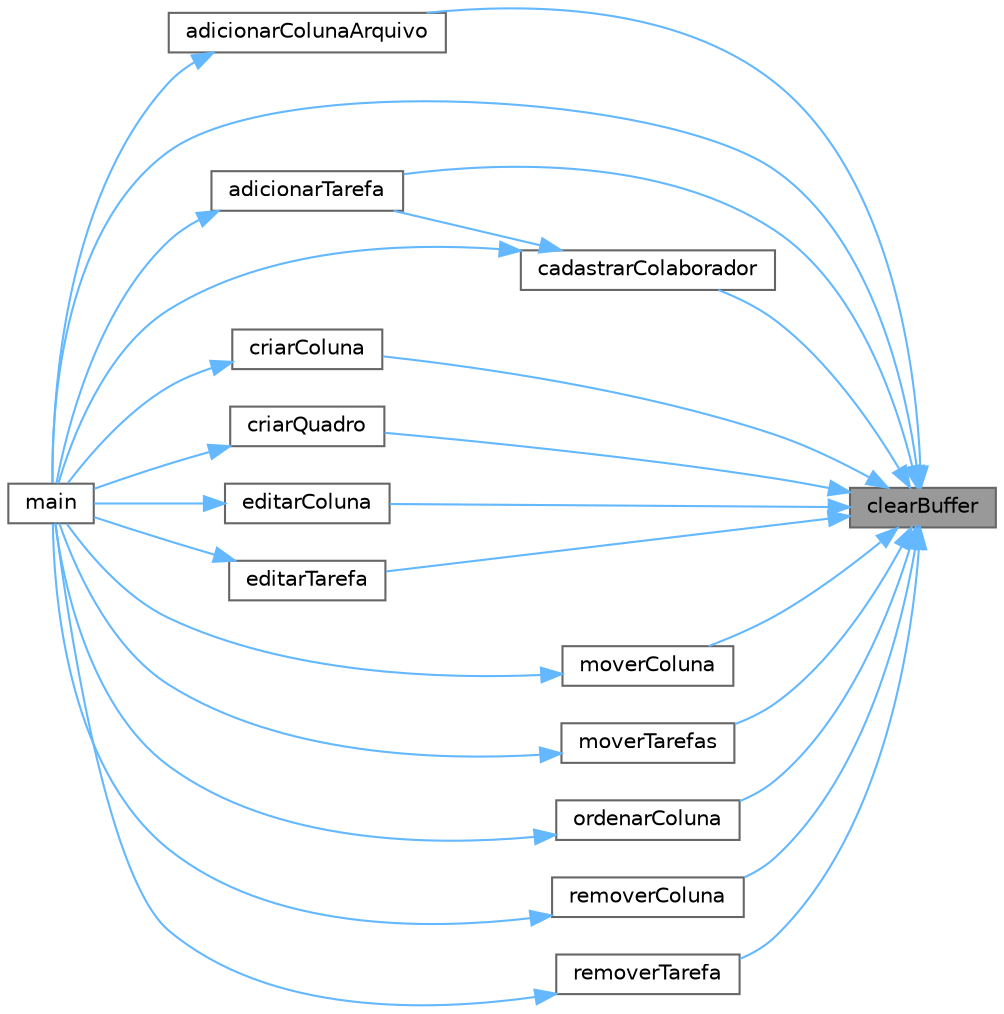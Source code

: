 digraph "clearBuffer"
{
 // INTERACTIVE_SVG=YES
 // LATEX_PDF_SIZE
  bgcolor="transparent";
  edge [fontname=Helvetica,fontsize=10,labelfontname=Helvetica,labelfontsize=10];
  node [fontname=Helvetica,fontsize=10,shape=box,height=0.2,width=0.4];
  rankdir="RL";
  Node1 [id="Node000001",label="clearBuffer",height=0.2,width=0.4,color="gray40", fillcolor="grey60", style="filled", fontcolor="black",tooltip="Limpa o buffer do console."];
  Node1 -> Node2 [id="edge1_Node000001_Node000002",dir="back",color="steelblue1",style="solid",tooltip=" "];
  Node2 [id="Node000002",label="adicionarColunaArquivo",height=0.2,width=0.4,color="grey40", fillcolor="white", style="filled",URL="$df/d0a/main_8cpp.html#adeb70abb0e6d3cf5e724363a38ce80ca",tooltip="Adiciona uma nova coluna do tipo \"arquivo\" ao quadro KanBan."];
  Node2 -> Node3 [id="edge2_Node000002_Node000003",dir="back",color="steelblue1",style="solid",tooltip=" "];
  Node3 [id="Node000003",label="main",height=0.2,width=0.4,color="grey40", fillcolor="white", style="filled",URL="$df/d0a/main_8cpp.html#ae66f6b31b5ad750f1fe042a706a4e3d4",tooltip=" "];
  Node1 -> Node4 [id="edge3_Node000001_Node000004",dir="back",color="steelblue1",style="solid",tooltip=" "];
  Node4 [id="Node000004",label="adicionarTarefa",height=0.2,width=0.4,color="grey40", fillcolor="white", style="filled",URL="$df/d0a/main_8cpp.html#a0d931717ab3053bc49784e26575b01d6",tooltip="Adiciona uma nova tarefa a uma coluna no quadro KanBan."];
  Node4 -> Node3 [id="edge4_Node000004_Node000003",dir="back",color="steelblue1",style="solid",tooltip=" "];
  Node1 -> Node5 [id="edge5_Node000001_Node000005",dir="back",color="steelblue1",style="solid",tooltip=" "];
  Node5 [id="Node000005",label="cadastrarColaborador",height=0.2,width=0.4,color="grey40", fillcolor="white", style="filled",URL="$df/d0a/main_8cpp.html#aed504424b48ab1ef3ce656ba1d439ae0",tooltip="Cria e cadastra um novo colaborador no quadro KanBan."];
  Node5 -> Node4 [id="edge6_Node000005_Node000004",dir="back",color="steelblue1",style="solid",tooltip=" "];
  Node5 -> Node3 [id="edge7_Node000005_Node000003",dir="back",color="steelblue1",style="solid",tooltip=" "];
  Node1 -> Node6 [id="edge8_Node000001_Node000006",dir="back",color="steelblue1",style="solid",tooltip=" "];
  Node6 [id="Node000006",label="criarColuna",height=0.2,width=0.4,color="grey40", fillcolor="white", style="filled",URL="$df/d0a/main_8cpp.html#a48e1cbf9de98941d548837997b582870",tooltip="Cria e adiciona uma nova coluna ao quadro KanBan."];
  Node6 -> Node3 [id="edge9_Node000006_Node000003",dir="back",color="steelblue1",style="solid",tooltip=" "];
  Node1 -> Node7 [id="edge10_Node000001_Node000007",dir="back",color="steelblue1",style="solid",tooltip=" "];
  Node7 [id="Node000007",label="criarQuadro",height=0.2,width=0.4,color="grey40", fillcolor="white", style="filled",URL="$df/d0a/main_8cpp.html#a3efe6ab2635ad7386bcff5f15661a081",tooltip="Cria um novo quadro KanBan."];
  Node7 -> Node3 [id="edge11_Node000007_Node000003",dir="back",color="steelblue1",style="solid",tooltip=" "];
  Node1 -> Node8 [id="edge12_Node000001_Node000008",dir="back",color="steelblue1",style="solid",tooltip=" "];
  Node8 [id="Node000008",label="editarColuna",height=0.2,width=0.4,color="grey40", fillcolor="white", style="filled",URL="$df/d0a/main_8cpp.html#a512a56ef22516c5454d0f925b16adcd6",tooltip="Edita uma coluna existente no quadro KanBan."];
  Node8 -> Node3 [id="edge13_Node000008_Node000003",dir="back",color="steelblue1",style="solid",tooltip=" "];
  Node1 -> Node9 [id="edge14_Node000001_Node000009",dir="back",color="steelblue1",style="solid",tooltip=" "];
  Node9 [id="Node000009",label="editarTarefa",height=0.2,width=0.4,color="grey40", fillcolor="white", style="filled",URL="$df/d0a/main_8cpp.html#ac8773e0e3b3c75454e680ff43c6fcd7f",tooltip="Edita uma tarefa existente no quadro KanBan."];
  Node9 -> Node3 [id="edge15_Node000009_Node000003",dir="back",color="steelblue1",style="solid",tooltip=" "];
  Node1 -> Node3 [id="edge16_Node000001_Node000003",dir="back",color="steelblue1",style="solid",tooltip=" "];
  Node1 -> Node10 [id="edge17_Node000001_Node000010",dir="back",color="steelblue1",style="solid",tooltip=" "];
  Node10 [id="Node000010",label="moverColuna",height=0.2,width=0.4,color="grey40", fillcolor="white", style="filled",URL="$df/d0a/main_8cpp.html#a23877ef139dcc4300c8f74067c517d27",tooltip="Move uma coluna de uma posição para outra no quadro KanBan."];
  Node10 -> Node3 [id="edge18_Node000010_Node000003",dir="back",color="steelblue1",style="solid",tooltip=" "];
  Node1 -> Node11 [id="edge19_Node000001_Node000011",dir="back",color="steelblue1",style="solid",tooltip=" "];
  Node11 [id="Node000011",label="moverTarefas",height=0.2,width=0.4,color="grey40", fillcolor="white", style="filled",URL="$df/d0a/main_8cpp.html#a2eddfb0aac0ba265acd5268ce3d8e919",tooltip="Move uma tarefa de uma coluna para outra no quadro KanBan."];
  Node11 -> Node3 [id="edge20_Node000011_Node000003",dir="back",color="steelblue1",style="solid",tooltip=" "];
  Node1 -> Node12 [id="edge21_Node000001_Node000012",dir="back",color="steelblue1",style="solid",tooltip=" "];
  Node12 [id="Node000012",label="ordenarColuna",height=0.2,width=0.4,color="grey40", fillcolor="white", style="filled",URL="$df/d0a/main_8cpp.html#ac91dd762f55fe21f3a2226d59abff942",tooltip="Ordena as tarefas por prioridade usando o algoritmo Bubble Sort."];
  Node12 -> Node3 [id="edge22_Node000012_Node000003",dir="back",color="steelblue1",style="solid",tooltip=" "];
  Node1 -> Node13 [id="edge23_Node000001_Node000013",dir="back",color="steelblue1",style="solid",tooltip=" "];
  Node13 [id="Node000013",label="removerColuna",height=0.2,width=0.4,color="grey40", fillcolor="white", style="filled",URL="$df/d0a/main_8cpp.html#aaa15a96063fb4377e5ac1d46a68321c0",tooltip="Remove uma coluna do quadro KanBan."];
  Node13 -> Node3 [id="edge24_Node000013_Node000003",dir="back",color="steelblue1",style="solid",tooltip=" "];
  Node1 -> Node14 [id="edge25_Node000001_Node000014",dir="back",color="steelblue1",style="solid",tooltip=" "];
  Node14 [id="Node000014",label="removerTarefa",height=0.2,width=0.4,color="grey40", fillcolor="white", style="filled",URL="$df/d0a/main_8cpp.html#aee02b44e62983f07d64c57db154c0467",tooltip="Remove uma tarefa de uma coluna no quadro KanBan."];
  Node14 -> Node3 [id="edge26_Node000014_Node000003",dir="back",color="steelblue1",style="solid",tooltip=" "];
}
